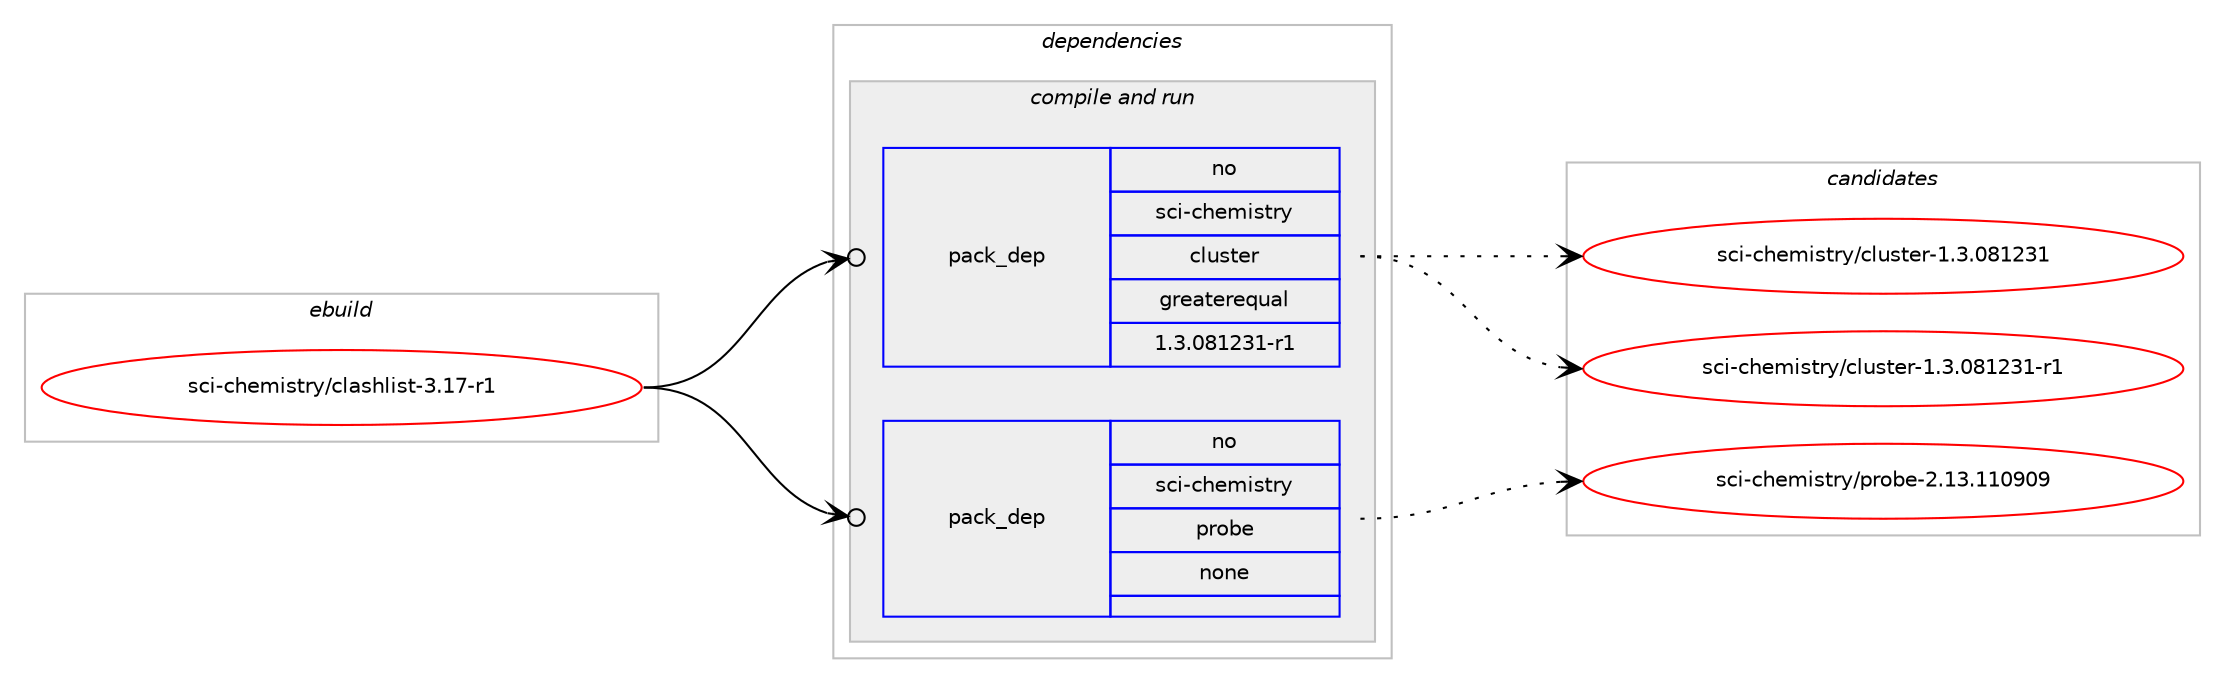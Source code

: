 digraph prolog {

# *************
# Graph options
# *************

newrank=true;
concentrate=true;
compound=true;
graph [rankdir=LR,fontname=Helvetica,fontsize=10,ranksep=1.5];#, ranksep=2.5, nodesep=0.2];
edge  [arrowhead=vee];
node  [fontname=Helvetica,fontsize=10];

# **********
# The ebuild
# **********

subgraph cluster_leftcol {
color=gray;
rank=same;
label=<<i>ebuild</i>>;
id [label="sci-chemistry/clashlist-3.17-r1", color=red, width=4, href="../sci-chemistry/clashlist-3.17-r1.svg"];
}

# ****************
# The dependencies
# ****************

subgraph cluster_midcol {
color=gray;
label=<<i>dependencies</i>>;
subgraph cluster_compile {
fillcolor="#eeeeee";
style=filled;
label=<<i>compile</i>>;
}
subgraph cluster_compileandrun {
fillcolor="#eeeeee";
style=filled;
label=<<i>compile and run</i>>;
subgraph pack629432 {
dependency851365 [label=<<TABLE BORDER="0" CELLBORDER="1" CELLSPACING="0" CELLPADDING="4" WIDTH="220"><TR><TD ROWSPAN="6" CELLPADDING="30">pack_dep</TD></TR><TR><TD WIDTH="110">no</TD></TR><TR><TD>sci-chemistry</TD></TR><TR><TD>cluster</TD></TR><TR><TD>greaterequal</TD></TR><TR><TD>1.3.081231-r1</TD></TR></TABLE>>, shape=none, color=blue];
}
id:e -> dependency851365:w [weight=20,style="solid",arrowhead="odotvee"];
subgraph pack629433 {
dependency851366 [label=<<TABLE BORDER="0" CELLBORDER="1" CELLSPACING="0" CELLPADDING="4" WIDTH="220"><TR><TD ROWSPAN="6" CELLPADDING="30">pack_dep</TD></TR><TR><TD WIDTH="110">no</TD></TR><TR><TD>sci-chemistry</TD></TR><TR><TD>probe</TD></TR><TR><TD>none</TD></TR><TR><TD></TD></TR></TABLE>>, shape=none, color=blue];
}
id:e -> dependency851366:w [weight=20,style="solid",arrowhead="odotvee"];
}
subgraph cluster_run {
fillcolor="#eeeeee";
style=filled;
label=<<i>run</i>>;
}
}

# **************
# The candidates
# **************

subgraph cluster_choices {
rank=same;
color=gray;
label=<<i>candidates</i>>;

subgraph choice629432 {
color=black;
nodesep=1;
choice11599105459910410110910511511611412147991081171151161011144549465146485649505149 [label="sci-chemistry/cluster-1.3.081231", color=red, width=4,href="../sci-chemistry/cluster-1.3.081231.svg"];
choice115991054599104101109105115116114121479910811711511610111445494651464856495051494511449 [label="sci-chemistry/cluster-1.3.081231-r1", color=red, width=4,href="../sci-chemistry/cluster-1.3.081231-r1.svg"];
dependency851365:e -> choice11599105459910410110910511511611412147991081171151161011144549465146485649505149:w [style=dotted,weight="100"];
dependency851365:e -> choice115991054599104101109105115116114121479910811711511610111445494651464856495051494511449:w [style=dotted,weight="100"];
}
subgraph choice629433 {
color=black;
nodesep=1;
choice1159910545991041011091051151161141214711211411198101455046495146494948574857 [label="sci-chemistry/probe-2.13.110909", color=red, width=4,href="../sci-chemistry/probe-2.13.110909.svg"];
dependency851366:e -> choice1159910545991041011091051151161141214711211411198101455046495146494948574857:w [style=dotted,weight="100"];
}
}

}
